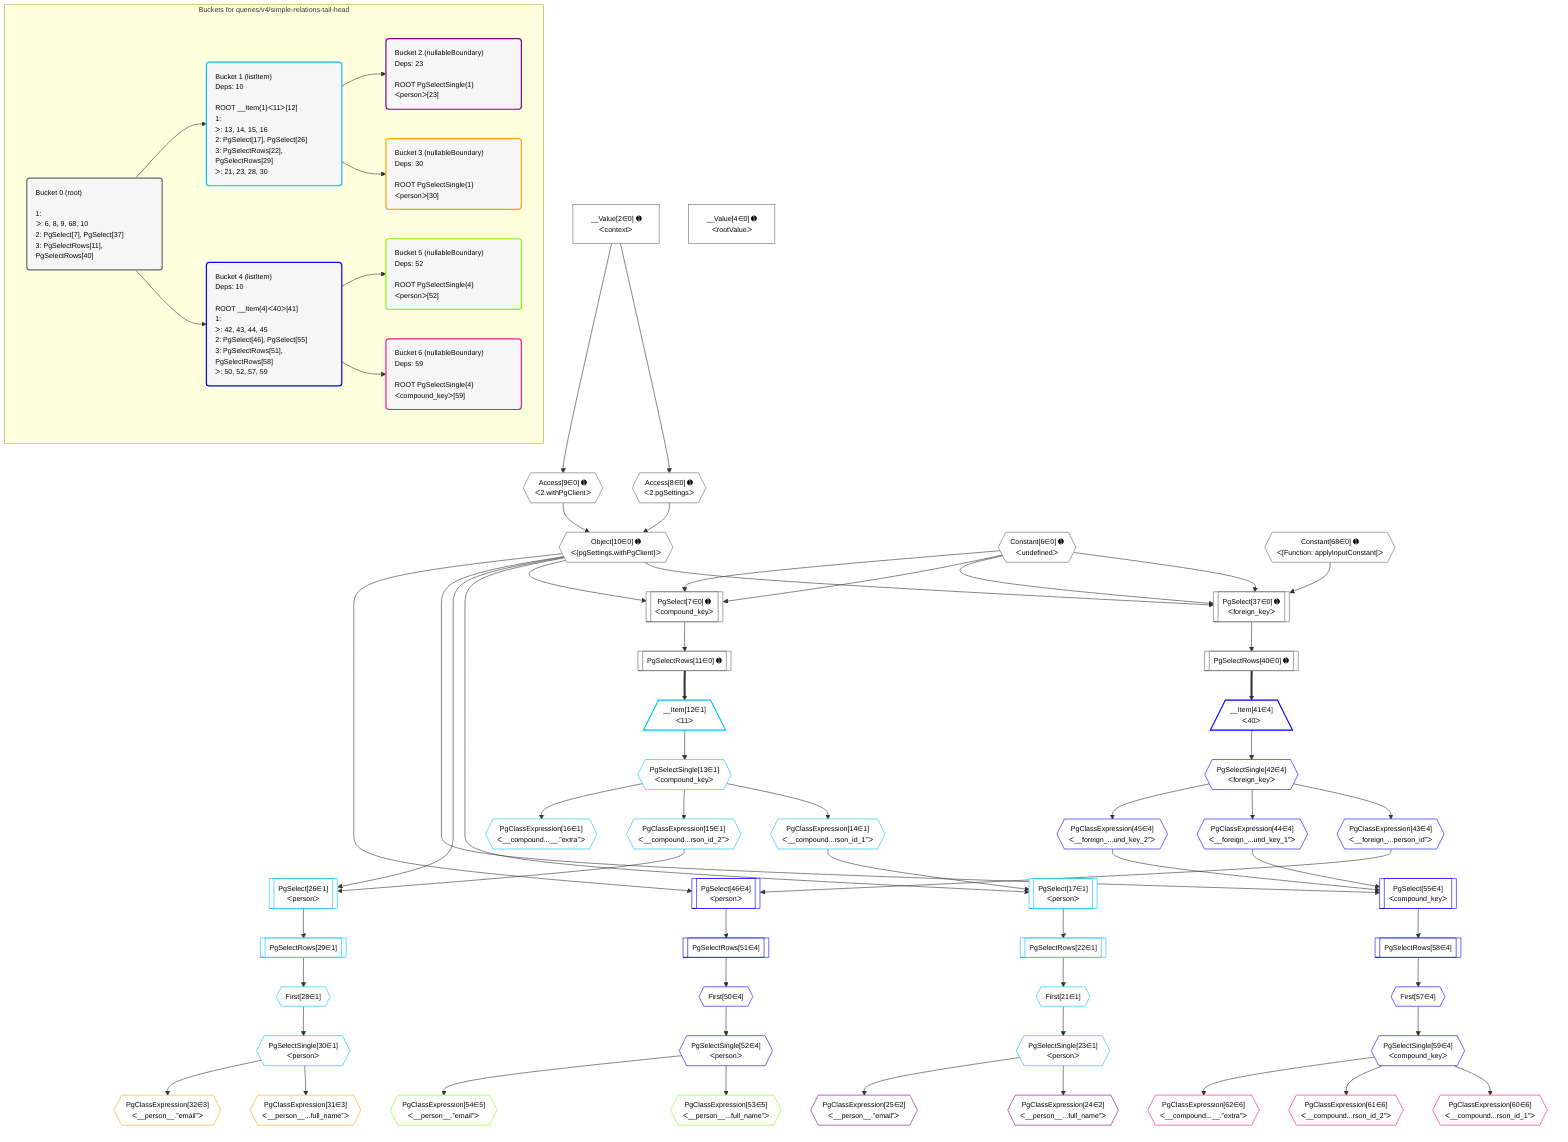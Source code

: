 %%{init: {'themeVariables': { 'fontSize': '12px'}}}%%
graph TD
    classDef path fill:#eee,stroke:#000,color:#000
    classDef plan fill:#fff,stroke-width:1px,color:#000
    classDef itemplan fill:#fff,stroke-width:2px,color:#000
    classDef unbatchedplan fill:#dff,stroke-width:1px,color:#000
    classDef sideeffectplan fill:#fcc,stroke-width:2px,color:#000
    classDef bucket fill:#f6f6f6,color:#000,stroke-width:2px,text-align:left


    %% plan dependencies
    PgSelect37[["PgSelect[37∈0] ➊<br />ᐸforeign_keyᐳ"]]:::plan
    Object10{{"Object[10∈0] ➊<br />ᐸ{pgSettings,withPgClient}ᐳ"}}:::plan
    Constant6{{"Constant[6∈0] ➊<br />ᐸundefinedᐳ"}}:::plan
    Constant68{{"Constant[68∈0] ➊<br />ᐸ[Function: applyInputConstant]ᐳ"}}:::plan
    Object10 & Constant6 & Constant6 & Constant68 --> PgSelect37
    PgSelect7[["PgSelect[7∈0] ➊<br />ᐸcompound_keyᐳ"]]:::plan
    Object10 & Constant6 & Constant6 --> PgSelect7
    Access8{{"Access[8∈0] ➊<br />ᐸ2.pgSettingsᐳ"}}:::plan
    Access9{{"Access[9∈0] ➊<br />ᐸ2.withPgClientᐳ"}}:::plan
    Access8 & Access9 --> Object10
    __Value2["__Value[2∈0] ➊<br />ᐸcontextᐳ"]:::plan
    __Value2 --> Access8
    __Value2 --> Access9
    PgSelectRows11[["PgSelectRows[11∈0] ➊"]]:::plan
    PgSelect7 --> PgSelectRows11
    PgSelectRows40[["PgSelectRows[40∈0] ➊"]]:::plan
    PgSelect37 --> PgSelectRows40
    __Value4["__Value[4∈0] ➊<br />ᐸrootValueᐳ"]:::plan
    PgSelect17[["PgSelect[17∈1]<br />ᐸpersonᐳ"]]:::plan
    PgClassExpression14{{"PgClassExpression[14∈1]<br />ᐸ__compound...rson_id_1”ᐳ"}}:::plan
    Object10 & PgClassExpression14 --> PgSelect17
    PgSelect26[["PgSelect[26∈1]<br />ᐸpersonᐳ"]]:::plan
    PgClassExpression15{{"PgClassExpression[15∈1]<br />ᐸ__compound...rson_id_2”ᐳ"}}:::plan
    Object10 & PgClassExpression15 --> PgSelect26
    __Item12[/"__Item[12∈1]<br />ᐸ11ᐳ"\]:::itemplan
    PgSelectRows11 ==> __Item12
    PgSelectSingle13{{"PgSelectSingle[13∈1]<br />ᐸcompound_keyᐳ"}}:::plan
    __Item12 --> PgSelectSingle13
    PgSelectSingle13 --> PgClassExpression14
    PgSelectSingle13 --> PgClassExpression15
    PgClassExpression16{{"PgClassExpression[16∈1]<br />ᐸ__compound...__.”extra”ᐳ"}}:::plan
    PgSelectSingle13 --> PgClassExpression16
    First21{{"First[21∈1]"}}:::plan
    PgSelectRows22[["PgSelectRows[22∈1]"]]:::plan
    PgSelectRows22 --> First21
    PgSelect17 --> PgSelectRows22
    PgSelectSingle23{{"PgSelectSingle[23∈1]<br />ᐸpersonᐳ"}}:::plan
    First21 --> PgSelectSingle23
    First28{{"First[28∈1]"}}:::plan
    PgSelectRows29[["PgSelectRows[29∈1]"]]:::plan
    PgSelectRows29 --> First28
    PgSelect26 --> PgSelectRows29
    PgSelectSingle30{{"PgSelectSingle[30∈1]<br />ᐸpersonᐳ"}}:::plan
    First28 --> PgSelectSingle30
    PgClassExpression24{{"PgClassExpression[24∈2]<br />ᐸ__person__...full_name”ᐳ"}}:::plan
    PgSelectSingle23 --> PgClassExpression24
    PgClassExpression25{{"PgClassExpression[25∈2]<br />ᐸ__person__.”email”ᐳ"}}:::plan
    PgSelectSingle23 --> PgClassExpression25
    PgClassExpression31{{"PgClassExpression[31∈3]<br />ᐸ__person__...full_name”ᐳ"}}:::plan
    PgSelectSingle30 --> PgClassExpression31
    PgClassExpression32{{"PgClassExpression[32∈3]<br />ᐸ__person__.”email”ᐳ"}}:::plan
    PgSelectSingle30 --> PgClassExpression32
    PgSelect55[["PgSelect[55∈4]<br />ᐸcompound_keyᐳ"]]:::plan
    PgClassExpression44{{"PgClassExpression[44∈4]<br />ᐸ__foreign_...und_key_1”ᐳ"}}:::plan
    PgClassExpression45{{"PgClassExpression[45∈4]<br />ᐸ__foreign_...und_key_2”ᐳ"}}:::plan
    Object10 & PgClassExpression44 & PgClassExpression45 --> PgSelect55
    PgSelect46[["PgSelect[46∈4]<br />ᐸpersonᐳ"]]:::plan
    PgClassExpression43{{"PgClassExpression[43∈4]<br />ᐸ__foreign_...person_id”ᐳ"}}:::plan
    Object10 & PgClassExpression43 --> PgSelect46
    __Item41[/"__Item[41∈4]<br />ᐸ40ᐳ"\]:::itemplan
    PgSelectRows40 ==> __Item41
    PgSelectSingle42{{"PgSelectSingle[42∈4]<br />ᐸforeign_keyᐳ"}}:::plan
    __Item41 --> PgSelectSingle42
    PgSelectSingle42 --> PgClassExpression43
    PgSelectSingle42 --> PgClassExpression44
    PgSelectSingle42 --> PgClassExpression45
    First50{{"First[50∈4]"}}:::plan
    PgSelectRows51[["PgSelectRows[51∈4]"]]:::plan
    PgSelectRows51 --> First50
    PgSelect46 --> PgSelectRows51
    PgSelectSingle52{{"PgSelectSingle[52∈4]<br />ᐸpersonᐳ"}}:::plan
    First50 --> PgSelectSingle52
    First57{{"First[57∈4]"}}:::plan
    PgSelectRows58[["PgSelectRows[58∈4]"]]:::plan
    PgSelectRows58 --> First57
    PgSelect55 --> PgSelectRows58
    PgSelectSingle59{{"PgSelectSingle[59∈4]<br />ᐸcompound_keyᐳ"}}:::plan
    First57 --> PgSelectSingle59
    PgClassExpression53{{"PgClassExpression[53∈5]<br />ᐸ__person__...full_name”ᐳ"}}:::plan
    PgSelectSingle52 --> PgClassExpression53
    PgClassExpression54{{"PgClassExpression[54∈5]<br />ᐸ__person__.”email”ᐳ"}}:::plan
    PgSelectSingle52 --> PgClassExpression54
    PgClassExpression60{{"PgClassExpression[60∈6]<br />ᐸ__compound...rson_id_1”ᐳ"}}:::plan
    PgSelectSingle59 --> PgClassExpression60
    PgClassExpression61{{"PgClassExpression[61∈6]<br />ᐸ__compound...rson_id_2”ᐳ"}}:::plan
    PgSelectSingle59 --> PgClassExpression61
    PgClassExpression62{{"PgClassExpression[62∈6]<br />ᐸ__compound...__.”extra”ᐳ"}}:::plan
    PgSelectSingle59 --> PgClassExpression62

    %% define steps

    subgraph "Buckets for queries/v4/simple-relations-tail-head"
    Bucket0("Bucket 0 (root)<br /><br />1: <br />ᐳ: 6, 8, 9, 68, 10<br />2: PgSelect[7], PgSelect[37]<br />3: PgSelectRows[11], PgSelectRows[40]"):::bucket
    classDef bucket0 stroke:#696969
    class Bucket0,__Value2,__Value4,Constant6,PgSelect7,Access8,Access9,Object10,PgSelectRows11,PgSelect37,PgSelectRows40,Constant68 bucket0
    Bucket1("Bucket 1 (listItem)<br />Deps: 10<br /><br />ROOT __Item{1}ᐸ11ᐳ[12]<br />1: <br />ᐳ: 13, 14, 15, 16<br />2: PgSelect[17], PgSelect[26]<br />3: PgSelectRows[22], PgSelectRows[29]<br />ᐳ: 21, 23, 28, 30"):::bucket
    classDef bucket1 stroke:#00bfff
    class Bucket1,__Item12,PgSelectSingle13,PgClassExpression14,PgClassExpression15,PgClassExpression16,PgSelect17,First21,PgSelectRows22,PgSelectSingle23,PgSelect26,First28,PgSelectRows29,PgSelectSingle30 bucket1
    Bucket2("Bucket 2 (nullableBoundary)<br />Deps: 23<br /><br />ROOT PgSelectSingle{1}ᐸpersonᐳ[23]"):::bucket
    classDef bucket2 stroke:#7f007f
    class Bucket2,PgClassExpression24,PgClassExpression25 bucket2
    Bucket3("Bucket 3 (nullableBoundary)<br />Deps: 30<br /><br />ROOT PgSelectSingle{1}ᐸpersonᐳ[30]"):::bucket
    classDef bucket3 stroke:#ffa500
    class Bucket3,PgClassExpression31,PgClassExpression32 bucket3
    Bucket4("Bucket 4 (listItem)<br />Deps: 10<br /><br />ROOT __Item{4}ᐸ40ᐳ[41]<br />1: <br />ᐳ: 42, 43, 44, 45<br />2: PgSelect[46], PgSelect[55]<br />3: PgSelectRows[51], PgSelectRows[58]<br />ᐳ: 50, 52, 57, 59"):::bucket
    classDef bucket4 stroke:#0000ff
    class Bucket4,__Item41,PgSelectSingle42,PgClassExpression43,PgClassExpression44,PgClassExpression45,PgSelect46,First50,PgSelectRows51,PgSelectSingle52,PgSelect55,First57,PgSelectRows58,PgSelectSingle59 bucket4
    Bucket5("Bucket 5 (nullableBoundary)<br />Deps: 52<br /><br />ROOT PgSelectSingle{4}ᐸpersonᐳ[52]"):::bucket
    classDef bucket5 stroke:#7fff00
    class Bucket5,PgClassExpression53,PgClassExpression54 bucket5
    Bucket6("Bucket 6 (nullableBoundary)<br />Deps: 59<br /><br />ROOT PgSelectSingle{4}ᐸcompound_keyᐳ[59]"):::bucket
    classDef bucket6 stroke:#ff1493
    class Bucket6,PgClassExpression60,PgClassExpression61,PgClassExpression62 bucket6
    Bucket0 --> Bucket1 & Bucket4
    Bucket1 --> Bucket2 & Bucket3
    Bucket4 --> Bucket5 & Bucket6
    end
